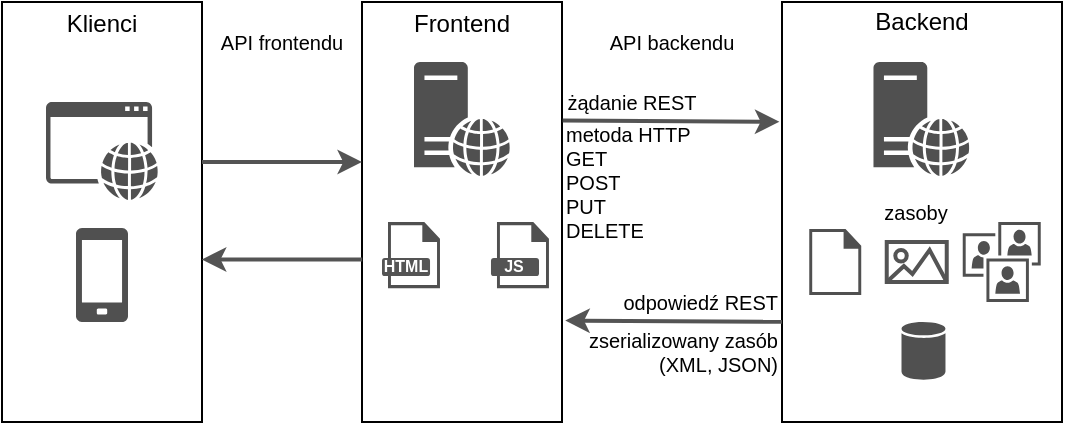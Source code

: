 <mxfile version="16.5.2" type="device"><diagram id="ustM3wXxMH_5rmNMS0Zl" name="Strona-1"><mxGraphModel dx="593" dy="279" grid="1" gridSize="10" guides="1" tooltips="1" connect="1" arrows="1" fold="1" page="1" pageScale="1" pageWidth="827" pageHeight="1169" background="#FFFFFF" math="0" shadow="0"><root><mxCell id="0"/><mxCell id="1" parent="0"/><mxCell id="pRnHc_X0arpGhydbk6T5-4" value="Frontend" style="rounded=0;whiteSpace=wrap;html=1;container=1;collapsible=0;movableLabel=1;" parent="1" vertex="1"><mxGeometry x="250" y="330" width="100" height="210" as="geometry"><mxPoint y="-94" as="offset"/></mxGeometry></mxCell><mxCell id="pRnHc_X0arpGhydbk6T5-50" value="" style="group" parent="pRnHc_X0arpGhydbk6T5-4" vertex="1" connectable="0"><mxGeometry x="10.0" y="110" width="28.984" height="33.071" as="geometry"/></mxCell><mxCell id="pRnHc_X0arpGhydbk6T5-51" value="" style="sketch=0;pointerEvents=1;shadow=0;dashed=0;html=1;strokeColor=none;fillColor=#505050;labelPosition=center;verticalLabelPosition=bottom;verticalAlign=top;outlineConnect=0;align=center;shape=mxgraph.office.concepts.document_blank;" parent="pRnHc_X0arpGhydbk6T5-50" vertex="1"><mxGeometry x="3" width="25.984" height="33.071" as="geometry"/></mxCell><mxCell id="pRnHc_X0arpGhydbk6T5-52" value="&lt;font color=&quot;#ffffff&quot; size=&quot;1&quot;&gt;&lt;b style=&quot;font-size: 8px&quot;&gt;HTML&lt;/b&gt;&lt;/font&gt;" style="rounded=1;whiteSpace=wrap;html=1;fillColor=#545454;strokeColor=none;arcSize=16;movableLabel=1;" parent="pRnHc_X0arpGhydbk6T5-50" vertex="1"><mxGeometry y="17.97" width="24.016" height="9.055" as="geometry"><mxPoint y="-1" as="offset"/></mxGeometry></mxCell><mxCell id="pRnHc_X0arpGhydbk6T5-86" value="" style="group" parent="pRnHc_X0arpGhydbk6T5-4" vertex="1" connectable="0"><mxGeometry x="64.49" y="110" width="28.984" height="33.071" as="geometry"/></mxCell><mxCell id="pRnHc_X0arpGhydbk6T5-87" value="" style="sketch=0;pointerEvents=1;shadow=0;dashed=0;html=1;strokeColor=none;fillColor=#505050;labelPosition=center;verticalLabelPosition=bottom;verticalAlign=top;outlineConnect=0;align=center;shape=mxgraph.office.concepts.document_blank;" parent="pRnHc_X0arpGhydbk6T5-86" vertex="1"><mxGeometry x="3" width="25.984" height="33.071" as="geometry"/></mxCell><mxCell id="pRnHc_X0arpGhydbk6T5-88" value="&lt;font color=&quot;#ffffff&quot;&gt;&lt;span style=&quot;font-size: 8px&quot;&gt;&lt;b&gt;JS&lt;/b&gt;&lt;/span&gt;&lt;/font&gt;" style="rounded=1;whiteSpace=wrap;html=1;fillColor=#545454;strokeColor=none;arcSize=16;movableLabel=1;" parent="pRnHc_X0arpGhydbk6T5-86" vertex="1"><mxGeometry y="17.97" width="24.016" height="9.055" as="geometry"><mxPoint y="-1" as="offset"/></mxGeometry></mxCell><mxCell id="pRnHc_X0arpGhydbk6T5-49" value="" style="sketch=0;pointerEvents=1;shadow=0;dashed=0;html=1;strokeColor=none;fillColor=#505050;labelPosition=center;verticalLabelPosition=bottom;verticalAlign=top;outlineConnect=0;align=center;shape=mxgraph.office.servers.web_server;" parent="pRnHc_X0arpGhydbk6T5-4" vertex="1"><mxGeometry x="26" y="30" width="48" height="57" as="geometry"/></mxCell><mxCell id="pRnHc_X0arpGhydbk6T5-5" value="Backend" style="rounded=0;whiteSpace=wrap;html=1;container=1;collapsible=0;movableLabel=1;" parent="1" vertex="1"><mxGeometry x="460" y="330" width="140" height="210" as="geometry"><mxPoint y="-95" as="offset"/></mxGeometry></mxCell><mxCell id="pRnHc_X0arpGhydbk6T5-48" value="" style="sketch=0;pointerEvents=1;shadow=0;dashed=0;html=1;strokeColor=none;fillColor=#505050;labelPosition=center;verticalLabelPosition=bottom;verticalAlign=top;outlineConnect=0;align=center;shape=mxgraph.office.users.user_accounts;" parent="pRnHc_X0arpGhydbk6T5-5" vertex="1"><mxGeometry x="90.37" y="110" width="39" height="40" as="geometry"/></mxCell><mxCell id="pRnHc_X0arpGhydbk6T5-53" value="" style="group" parent="pRnHc_X0arpGhydbk6T5-5" vertex="1" connectable="0"><mxGeometry x="52.37" y="120" width="30" height="20" as="geometry"/></mxCell><mxCell id="pRnHc_X0arpGhydbk6T5-54" value="" style="rounded=0;whiteSpace=wrap;html=1;fontFamily=Helvetica;fontSize=8;strokeWidth=2;strokeColor=#545454;" parent="pRnHc_X0arpGhydbk6T5-53" vertex="1"><mxGeometry width="30" height="20" as="geometry"/></mxCell><mxCell id="pRnHc_X0arpGhydbk6T5-55" value="" style="endArrow=none;html=1;rounded=0;fontSize=8;fontColor=#FFFFFF;strokeWidth=2;strokeColor=#545454;entryX=1;entryY=1;entryDx=0;entryDy=0;exitX=0;exitY=1;exitDx=0;exitDy=0;" parent="pRnHc_X0arpGhydbk6T5-53" source="pRnHc_X0arpGhydbk6T5-54" target="pRnHc_X0arpGhydbk6T5-54" edge="1"><mxGeometry width="50" height="50" relative="1" as="geometry"><mxPoint x="4.286" y="28" as="sourcePoint"/><mxPoint x="38.571" y="16" as="targetPoint"/><Array as="points"><mxPoint x="8.571" y="12"/><mxPoint x="12.857" y="16"/><mxPoint x="21.429" y="4"/></Array></mxGeometry></mxCell><mxCell id="pRnHc_X0arpGhydbk6T5-56" value="" style="ellipse;whiteSpace=wrap;html=1;aspect=fixed;fontFamily=Helvetica;fontSize=8;strokeWidth=2;strokeColor=#545454;" parent="pRnHc_X0arpGhydbk6T5-53" vertex="1"><mxGeometry x="4.29" y="4" width="5.71" height="5.71" as="geometry"/></mxCell><mxCell id="pRnHc_X0arpGhydbk6T5-57" value="&lt;font color=&quot;#000000&quot; style=&quot;font-size: 10px;&quot;&gt;zasoby&lt;/font&gt;" style="text;html=1;strokeColor=none;fillColor=none;align=center;verticalAlign=middle;whiteSpace=wrap;rounded=0;fontFamily=Helvetica;fontSize=10;fontColor=#FFFFFF;" parent="pRnHc_X0arpGhydbk6T5-5" vertex="1"><mxGeometry x="47.37" y="100" width="40" height="10" as="geometry"/></mxCell><mxCell id="pRnHc_X0arpGhydbk6T5-58" value="" style="sketch=0;shadow=0;dashed=0;html=1;strokeColor=none;fillColor=#505050;labelPosition=center;verticalLabelPosition=bottom;verticalAlign=top;outlineConnect=0;align=center;shape=mxgraph.office.databases.database;fontFamily=Helvetica;fontSize=10;fontColor=#000000;" parent="pRnHc_X0arpGhydbk6T5-5" vertex="1"><mxGeometry x="59.75" y="160" width="21.99" height="29" as="geometry"/></mxCell><mxCell id="pRnHc_X0arpGhydbk6T5-83" value="" style="group" parent="pRnHc_X0arpGhydbk6T5-5" vertex="1" connectable="0"><mxGeometry x="10.63" y="113.46" width="28.984" height="33.071" as="geometry"/></mxCell><mxCell id="pRnHc_X0arpGhydbk6T5-84" value="" style="sketch=0;pointerEvents=1;shadow=0;dashed=0;html=1;strokeColor=none;fillColor=#505050;labelPosition=center;verticalLabelPosition=bottom;verticalAlign=top;outlineConnect=0;align=center;shape=mxgraph.office.concepts.document_blank;" parent="pRnHc_X0arpGhydbk6T5-83" vertex="1"><mxGeometry x="3" width="25.984" height="33.071" as="geometry"/></mxCell><mxCell id="pRnHc_X0arpGhydbk6T5-41" value="" style="endArrow=classic;html=1;rounded=0;labelBackgroundColor=default;fontFamily=Helvetica;fontSize=8;fontColor=#000000;strokeColor=#545454;strokeWidth=2;shape=connector;exitX=1.003;exitY=0.33;exitDx=0;exitDy=0;exitPerimeter=0;entryX=-0.01;entryY=0.333;entryDx=0;entryDy=0;entryPerimeter=0;" parent="1" edge="1"><mxGeometry width="50" height="50" relative="1" as="geometry"><mxPoint x="350.33" y="389.3" as="sourcePoint"/><mxPoint x="458.71" y="389.93" as="targetPoint"/></mxGeometry></mxCell><mxCell id="pRnHc_X0arpGhydbk6T5-42" value="metoda HTTP&lt;br&gt;GET&lt;br&gt;POST&lt;br&gt;PUT&lt;br&gt;DELETE" style="text;html=1;strokeColor=none;fillColor=none;align=left;verticalAlign=middle;whiteSpace=wrap;rounded=0;fontFamily=Helvetica;fontSize=10;fontColor=#000000;" parent="1" vertex="1"><mxGeometry x="350" y="390" width="70" height="60" as="geometry"/></mxCell><mxCell id="pRnHc_X0arpGhydbk6T5-43" value="żądanie REST" style="text;html=1;strokeColor=none;fillColor=none;align=center;verticalAlign=middle;whiteSpace=wrap;rounded=0;fontFamily=Helvetica;fontSize=10;fontColor=#000000;" parent="1" vertex="1"><mxGeometry x="350" y="380" width="70" as="geometry"/></mxCell><mxCell id="pRnHc_X0arpGhydbk6T5-44" value="" style="endArrow=none;html=1;rounded=0;labelBackgroundColor=default;fontFamily=Helvetica;fontSize=8;fontColor=#000000;strokeColor=#545454;strokeWidth=2;shape=connector;exitX=1.003;exitY=0.33;exitDx=0;exitDy=0;exitPerimeter=0;entryX=-0.01;entryY=0.333;entryDx=0;entryDy=0;entryPerimeter=0;endFill=0;startArrow=classic;startFill=1;" parent="1" edge="1"><mxGeometry width="50" height="50" relative="1" as="geometry"><mxPoint x="351.62" y="489.3" as="sourcePoint"/><mxPoint x="460.0" y="489.93" as="targetPoint"/></mxGeometry></mxCell><mxCell id="pRnHc_X0arpGhydbk6T5-45" value="&lt;div&gt;&lt;span&gt;zserializowany&amp;nbsp;&lt;/span&gt;&lt;span&gt;zasób&lt;/span&gt;&lt;/div&gt;(XML, JSON)" style="text;html=1;strokeColor=none;fillColor=none;align=right;verticalAlign=middle;whiteSpace=wrap;rounded=0;fontFamily=Helvetica;fontSize=10;fontColor=#000000;" parent="1" vertex="1"><mxGeometry x="360" y="490" width="100" height="30" as="geometry"/></mxCell><mxCell id="pRnHc_X0arpGhydbk6T5-46" value="odpowiedź REST" style="text;html=1;strokeColor=none;fillColor=none;align=right;verticalAlign=middle;whiteSpace=wrap;rounded=0;fontFamily=Helvetica;fontSize=10;fontColor=#000000;" parent="1" vertex="1"><mxGeometry x="380" y="480" width="80" as="geometry"/></mxCell><mxCell id="pRnHc_X0arpGhydbk6T5-82" value="Klienci" style="rounded=0;whiteSpace=wrap;html=1;container=1;collapsible=0;movableLabel=1;" parent="1" vertex="1"><mxGeometry x="70" y="330" width="100" height="210" as="geometry"><mxPoint y="-94" as="offset"/></mxGeometry></mxCell><mxCell id="pRnHc_X0arpGhydbk6T5-80" value="" style="sketch=0;pointerEvents=1;shadow=0;dashed=0;html=1;strokeColor=none;fillColor=#505050;labelPosition=center;verticalLabelPosition=bottom;verticalAlign=top;outlineConnect=0;align=center;shape=mxgraph.office.concepts.application_web;" parent="pRnHc_X0arpGhydbk6T5-82" vertex="1"><mxGeometry x="22" y="50" width="56" height="49" as="geometry"/></mxCell><mxCell id="pRnHc_X0arpGhydbk6T5-81" value="" style="sketch=0;pointerEvents=1;shadow=0;dashed=0;html=1;strokeColor=none;fillColor=#505050;labelPosition=center;verticalLabelPosition=bottom;verticalAlign=top;outlineConnect=0;align=center;shape=mxgraph.office.devices.cell_phone_generic;" parent="pRnHc_X0arpGhydbk6T5-82" vertex="1"><mxGeometry x="37" y="113" width="26" height="47" as="geometry"/></mxCell><mxCell id="pRnHc_X0arpGhydbk6T5-97" value="" style="endArrow=none;html=1;rounded=0;labelBackgroundColor=default;fontFamily=Helvetica;fontSize=8;fontColor=#000000;strokeColor=#545454;strokeWidth=2;shape=connector;entryX=0.001;entryY=0.613;entryDx=0;entryDy=0;entryPerimeter=0;endFill=0;startArrow=classic;startFill=1;exitX=0.999;exitY=0.613;exitDx=0;exitDy=0;exitPerimeter=0;" parent="1" source="pRnHc_X0arpGhydbk6T5-82" target="pRnHc_X0arpGhydbk6T5-4" edge="1"><mxGeometry width="50" height="50" relative="1" as="geometry"><mxPoint x="160" y="480" as="sourcePoint"/><mxPoint x="285.51" y="481.47" as="targetPoint"/></mxGeometry></mxCell><mxCell id="pRnHc_X0arpGhydbk6T5-94" value="" style="endArrow=classic;html=1;rounded=0;labelBackgroundColor=default;fontFamily=Helvetica;fontSize=8;fontColor=#000000;strokeColor=#545454;strokeWidth=2;shape=connector;exitX=1;exitY=0.381;exitDx=0;exitDy=0;exitPerimeter=0;entryX=0;entryY=0.381;entryDx=0;entryDy=0;entryPerimeter=0;" parent="1" source="pRnHc_X0arpGhydbk6T5-82" target="pRnHc_X0arpGhydbk6T5-4" edge="1"><mxGeometry width="50" height="50" relative="1" as="geometry"><mxPoint x="175.84" y="370.84" as="sourcePoint"/><mxPoint x="250" y="371" as="targetPoint"/></mxGeometry></mxCell><mxCell id="pRnHc_X0arpGhydbk6T5-101" value="API frontendu" style="text;html=1;strokeColor=none;fillColor=none;align=center;verticalAlign=middle;whiteSpace=wrap;rounded=0;fontFamily=Helvetica;fontSize=10;fontColor=#000000;" parent="1" vertex="1"><mxGeometry x="170" y="340" width="80" height="20" as="geometry"/></mxCell><mxCell id="pRnHc_X0arpGhydbk6T5-106" value="API backendu" style="text;html=1;strokeColor=none;fillColor=none;align=center;verticalAlign=middle;whiteSpace=wrap;rounded=0;fontFamily=Helvetica;fontSize=10;fontColor=#000000;" parent="1" vertex="1"><mxGeometry x="370" y="340" width="70" height="20" as="geometry"/></mxCell><mxCell id="pRnHc_X0arpGhydbk6T5-109" value="" style="sketch=0;pointerEvents=1;shadow=0;dashed=0;html=1;strokeColor=none;fillColor=#505050;labelPosition=center;verticalLabelPosition=bottom;verticalAlign=top;outlineConnect=0;align=center;shape=mxgraph.office.servers.web_server;" parent="1" vertex="1"><mxGeometry x="505.74" y="360" width="48" height="57" as="geometry"/></mxCell></root></mxGraphModel></diagram></mxfile>